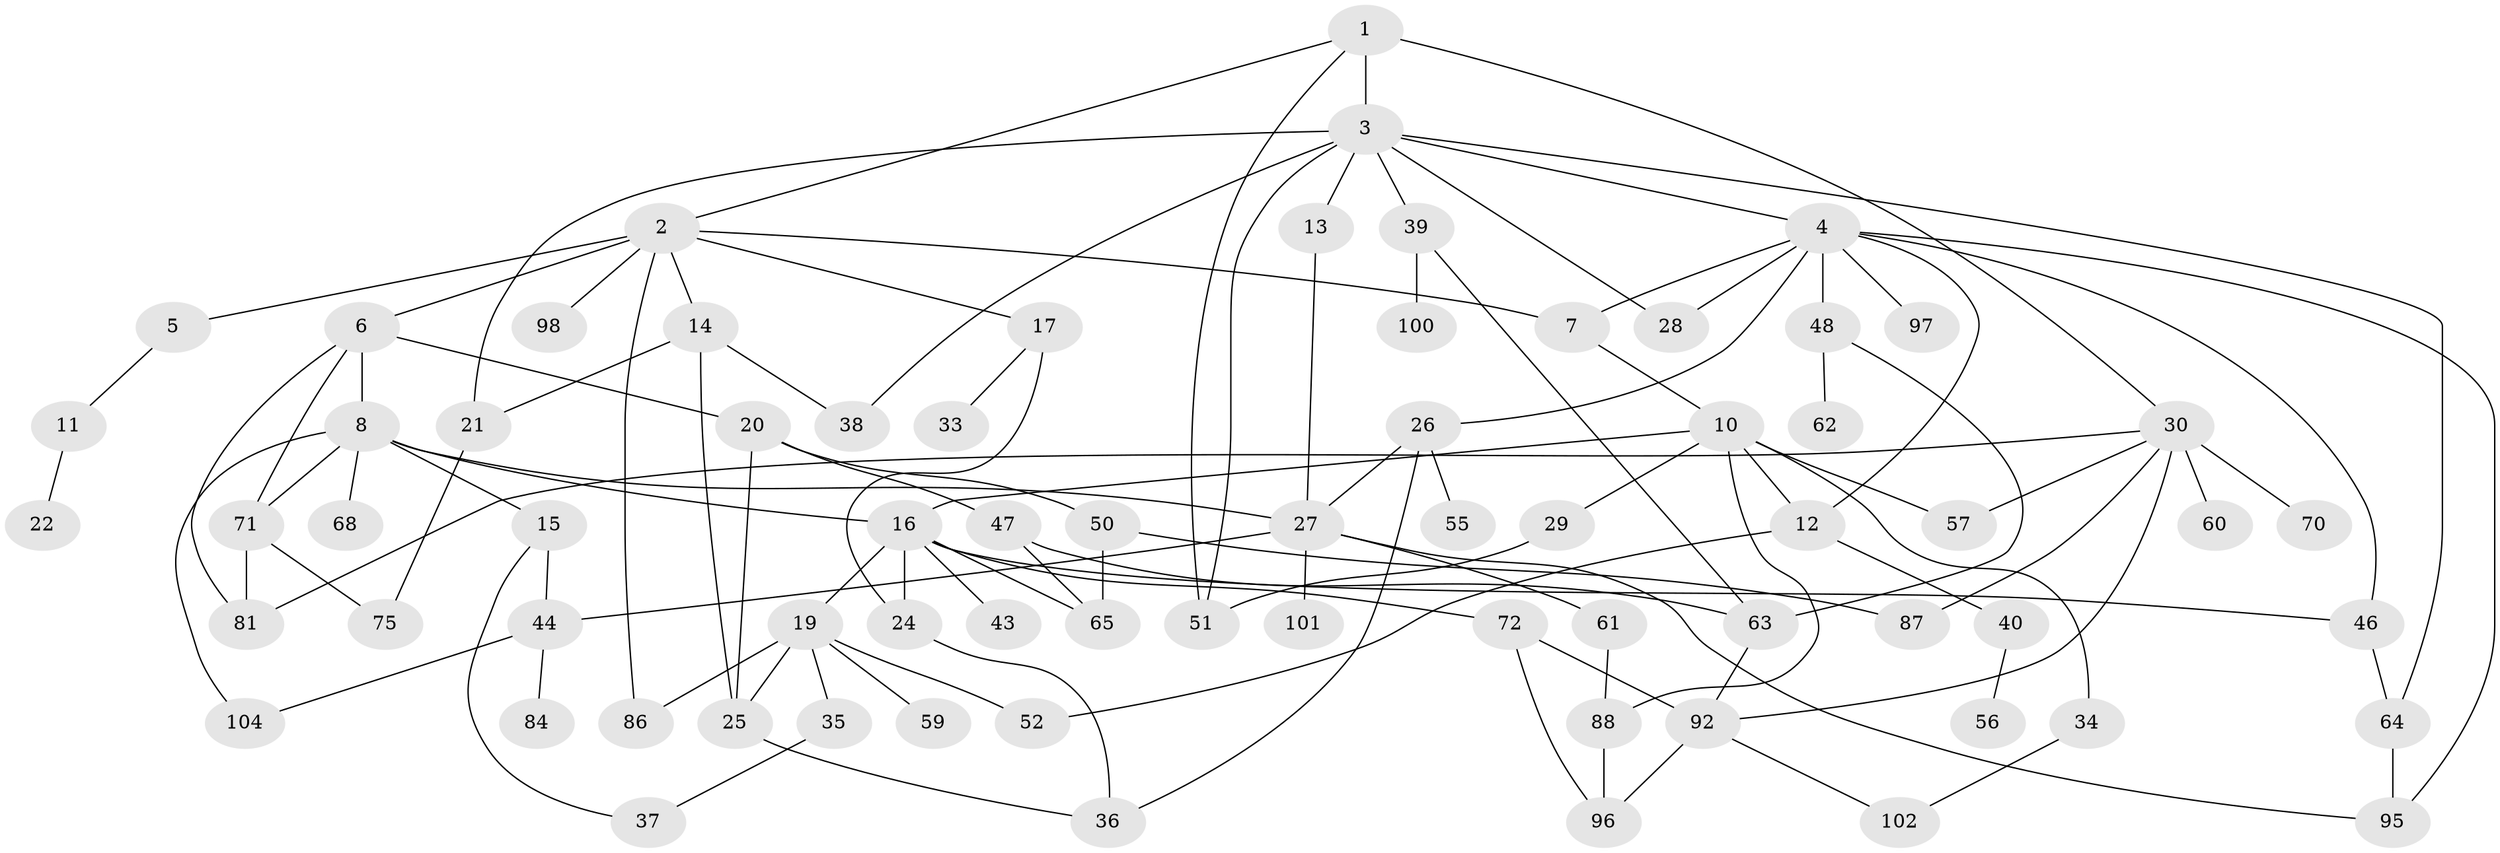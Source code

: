 // Generated by graph-tools (version 1.1) at 2025/23/03/03/25 07:23:34]
// undirected, 72 vertices, 111 edges
graph export_dot {
graph [start="1"]
  node [color=gray90,style=filled];
  1;
  2 [super="+66"];
  3 [super="+9"];
  4 [super="+77"];
  5;
  6 [super="+99"];
  7;
  8 [super="+67"];
  10 [super="+32"];
  11;
  12 [super="+23"];
  13;
  14 [super="+49"];
  15 [super="+18"];
  16 [super="+41"];
  17 [super="+53"];
  19 [super="+73"];
  20;
  21 [super="+91"];
  22;
  24;
  25;
  26 [super="+94"];
  27 [super="+31"];
  28;
  29;
  30 [super="+42"];
  33;
  34 [super="+45"];
  35 [super="+54"];
  36 [super="+83"];
  37;
  38;
  39 [super="+80"];
  40 [super="+76"];
  43;
  44 [super="+93"];
  46 [super="+82"];
  47 [super="+58"];
  48;
  50 [super="+74"];
  51 [super="+69"];
  52;
  55;
  56 [super="+89"];
  57;
  59;
  60 [super="+79"];
  61 [super="+78"];
  62;
  63;
  64;
  65;
  68;
  70;
  71 [super="+90"];
  72;
  75;
  81 [super="+85"];
  84;
  86;
  87;
  88;
  92 [super="+103"];
  95;
  96;
  97;
  98;
  100;
  101;
  102;
  104;
  1 -- 2;
  1 -- 3;
  1 -- 30 [weight=2];
  1 -- 51;
  2 -- 5;
  2 -- 6;
  2 -- 14;
  2 -- 17;
  2 -- 86;
  2 -- 98;
  2 -- 7;
  3 -- 4;
  3 -- 21;
  3 -- 38;
  3 -- 39;
  3 -- 28;
  3 -- 51;
  3 -- 64;
  3 -- 13;
  4 -- 7;
  4 -- 12;
  4 -- 26;
  4 -- 28;
  4 -- 46;
  4 -- 48;
  4 -- 97;
  4 -- 95;
  5 -- 11;
  6 -- 8;
  6 -- 20;
  6 -- 71;
  6 -- 81;
  7 -- 10;
  8 -- 15;
  8 -- 71;
  8 -- 68;
  8 -- 27;
  8 -- 104;
  8 -- 16;
  10 -- 16;
  10 -- 29;
  10 -- 34;
  10 -- 57;
  10 -- 88;
  10 -- 12;
  11 -- 22;
  12 -- 40;
  12 -- 52;
  13 -- 27;
  14 -- 38;
  14 -- 25;
  14 -- 21;
  15 -- 37;
  15 -- 44;
  16 -- 19;
  16 -- 24;
  16 -- 43;
  16 -- 65;
  16 -- 72;
  16 -- 46;
  17 -- 33;
  17 -- 24;
  19 -- 35;
  19 -- 52;
  19 -- 59;
  19 -- 25;
  19 -- 86;
  20 -- 25;
  20 -- 47;
  20 -- 50;
  21 -- 75 [weight=2];
  24 -- 36;
  25 -- 36;
  26 -- 55;
  26 -- 27;
  26 -- 36;
  27 -- 44;
  27 -- 61;
  27 -- 95;
  27 -- 101;
  29 -- 51;
  30 -- 81;
  30 -- 60;
  30 -- 70;
  30 -- 87;
  30 -- 57;
  30 -- 92;
  34 -- 102;
  35 -- 37;
  39 -- 63;
  39 -- 100;
  40 -- 56;
  44 -- 84;
  44 -- 104;
  46 -- 64;
  47 -- 63;
  47 -- 65;
  48 -- 62;
  48 -- 63;
  50 -- 87;
  50 -- 65;
  61 -- 88;
  63 -- 92;
  64 -- 95;
  71 -- 81;
  71 -- 75;
  72 -- 96;
  72 -- 92;
  88 -- 96;
  92 -- 102;
  92 -- 96;
}
